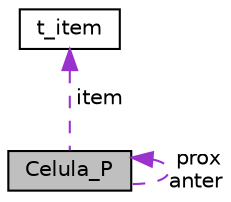 digraph "Celula_P"
{
  edge [fontname="Helvetica",fontsize="10",labelfontname="Helvetica",labelfontsize="10"];
  node [fontname="Helvetica",fontsize="10",shape=record];
  Node1 [label="Celula_P",height=0.2,width=0.4,color="black", fillcolor="grey75", style="filled", fontcolor="black"];
  Node1 -> Node1 [dir="back",color="darkorchid3",fontsize="10",style="dashed",label=" prox\nanter" ,fontname="Helvetica"];
  Node2 -> Node1 [dir="back",color="darkorchid3",fontsize="10",style="dashed",label=" item" ,fontname="Helvetica"];
  Node2 [label="t_item",height=0.2,width=0.4,color="black", fillcolor="white", style="filled",URL="$structt__item.html",tooltip="Conteudo de um elemento de uma lista duplamente encadeada. "];
}

